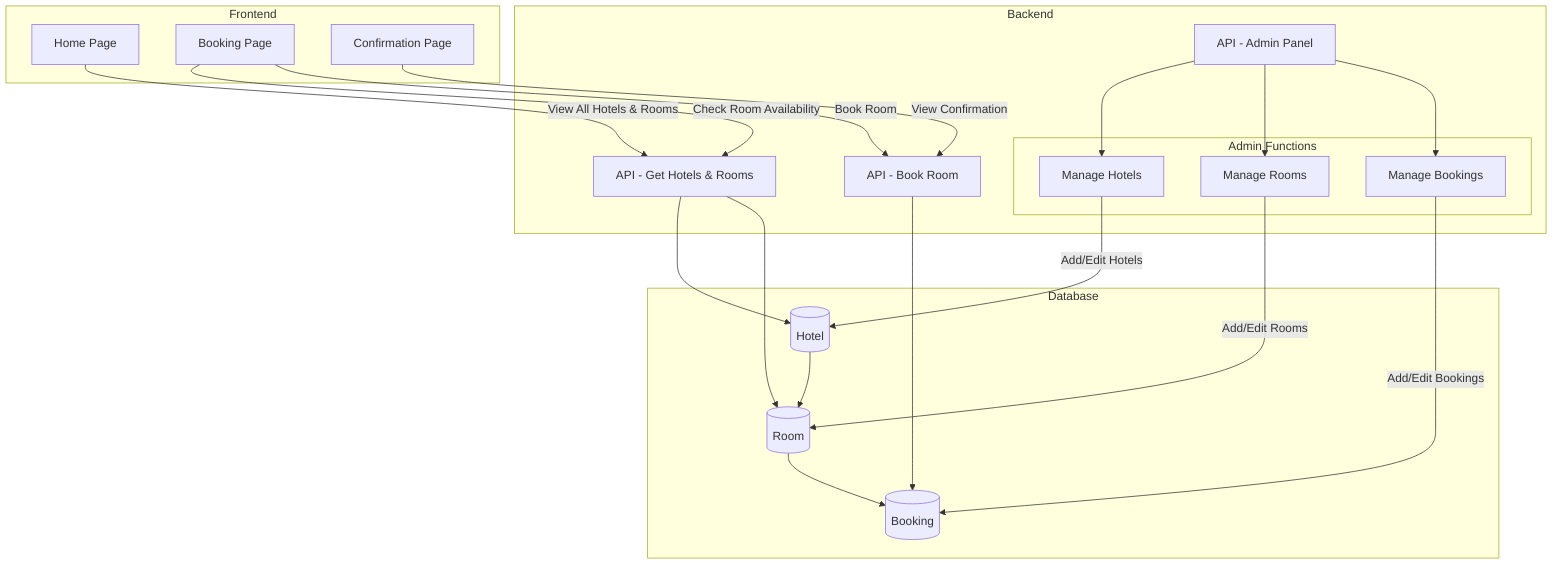 graph TD
    subgraph Frontend
        A1[Home Page]
        A2[Booking Page]
        A3[Confirmation Page]
    end

    subgraph Backend
        B1[API - Get Hotels & Rooms]
        B2[API - Book Room]
        B3[API - Admin Panel]

        subgraph Admin Functions
            B4[Manage Hotels]
            B5[Manage Rooms]
            B6[Manage Bookings]
        end
    end

    subgraph Database
        D1[(Hotel)]
        D2[(Room)]
        D3[(Booking)]
    end

    %% User interactions
    A1 -->|View All Hotels & Rooms| B1
    A2 -->|Check Room Availability| B1
    A2 -->|Book Room| B2
    A3 -->|View Confirmation| B2

    B1 --> D1
    B1 --> D2
    B2 --> D3

    B4 -->|Add/Edit Hotels| D1
    B5 -->|Add/Edit Rooms| D2
    B6 -->|Add/Edit Bookings| D3

    B3 --> B4
    B3 --> B5
    B3 --> B6

    D1 --> D2
    D2 --> D3